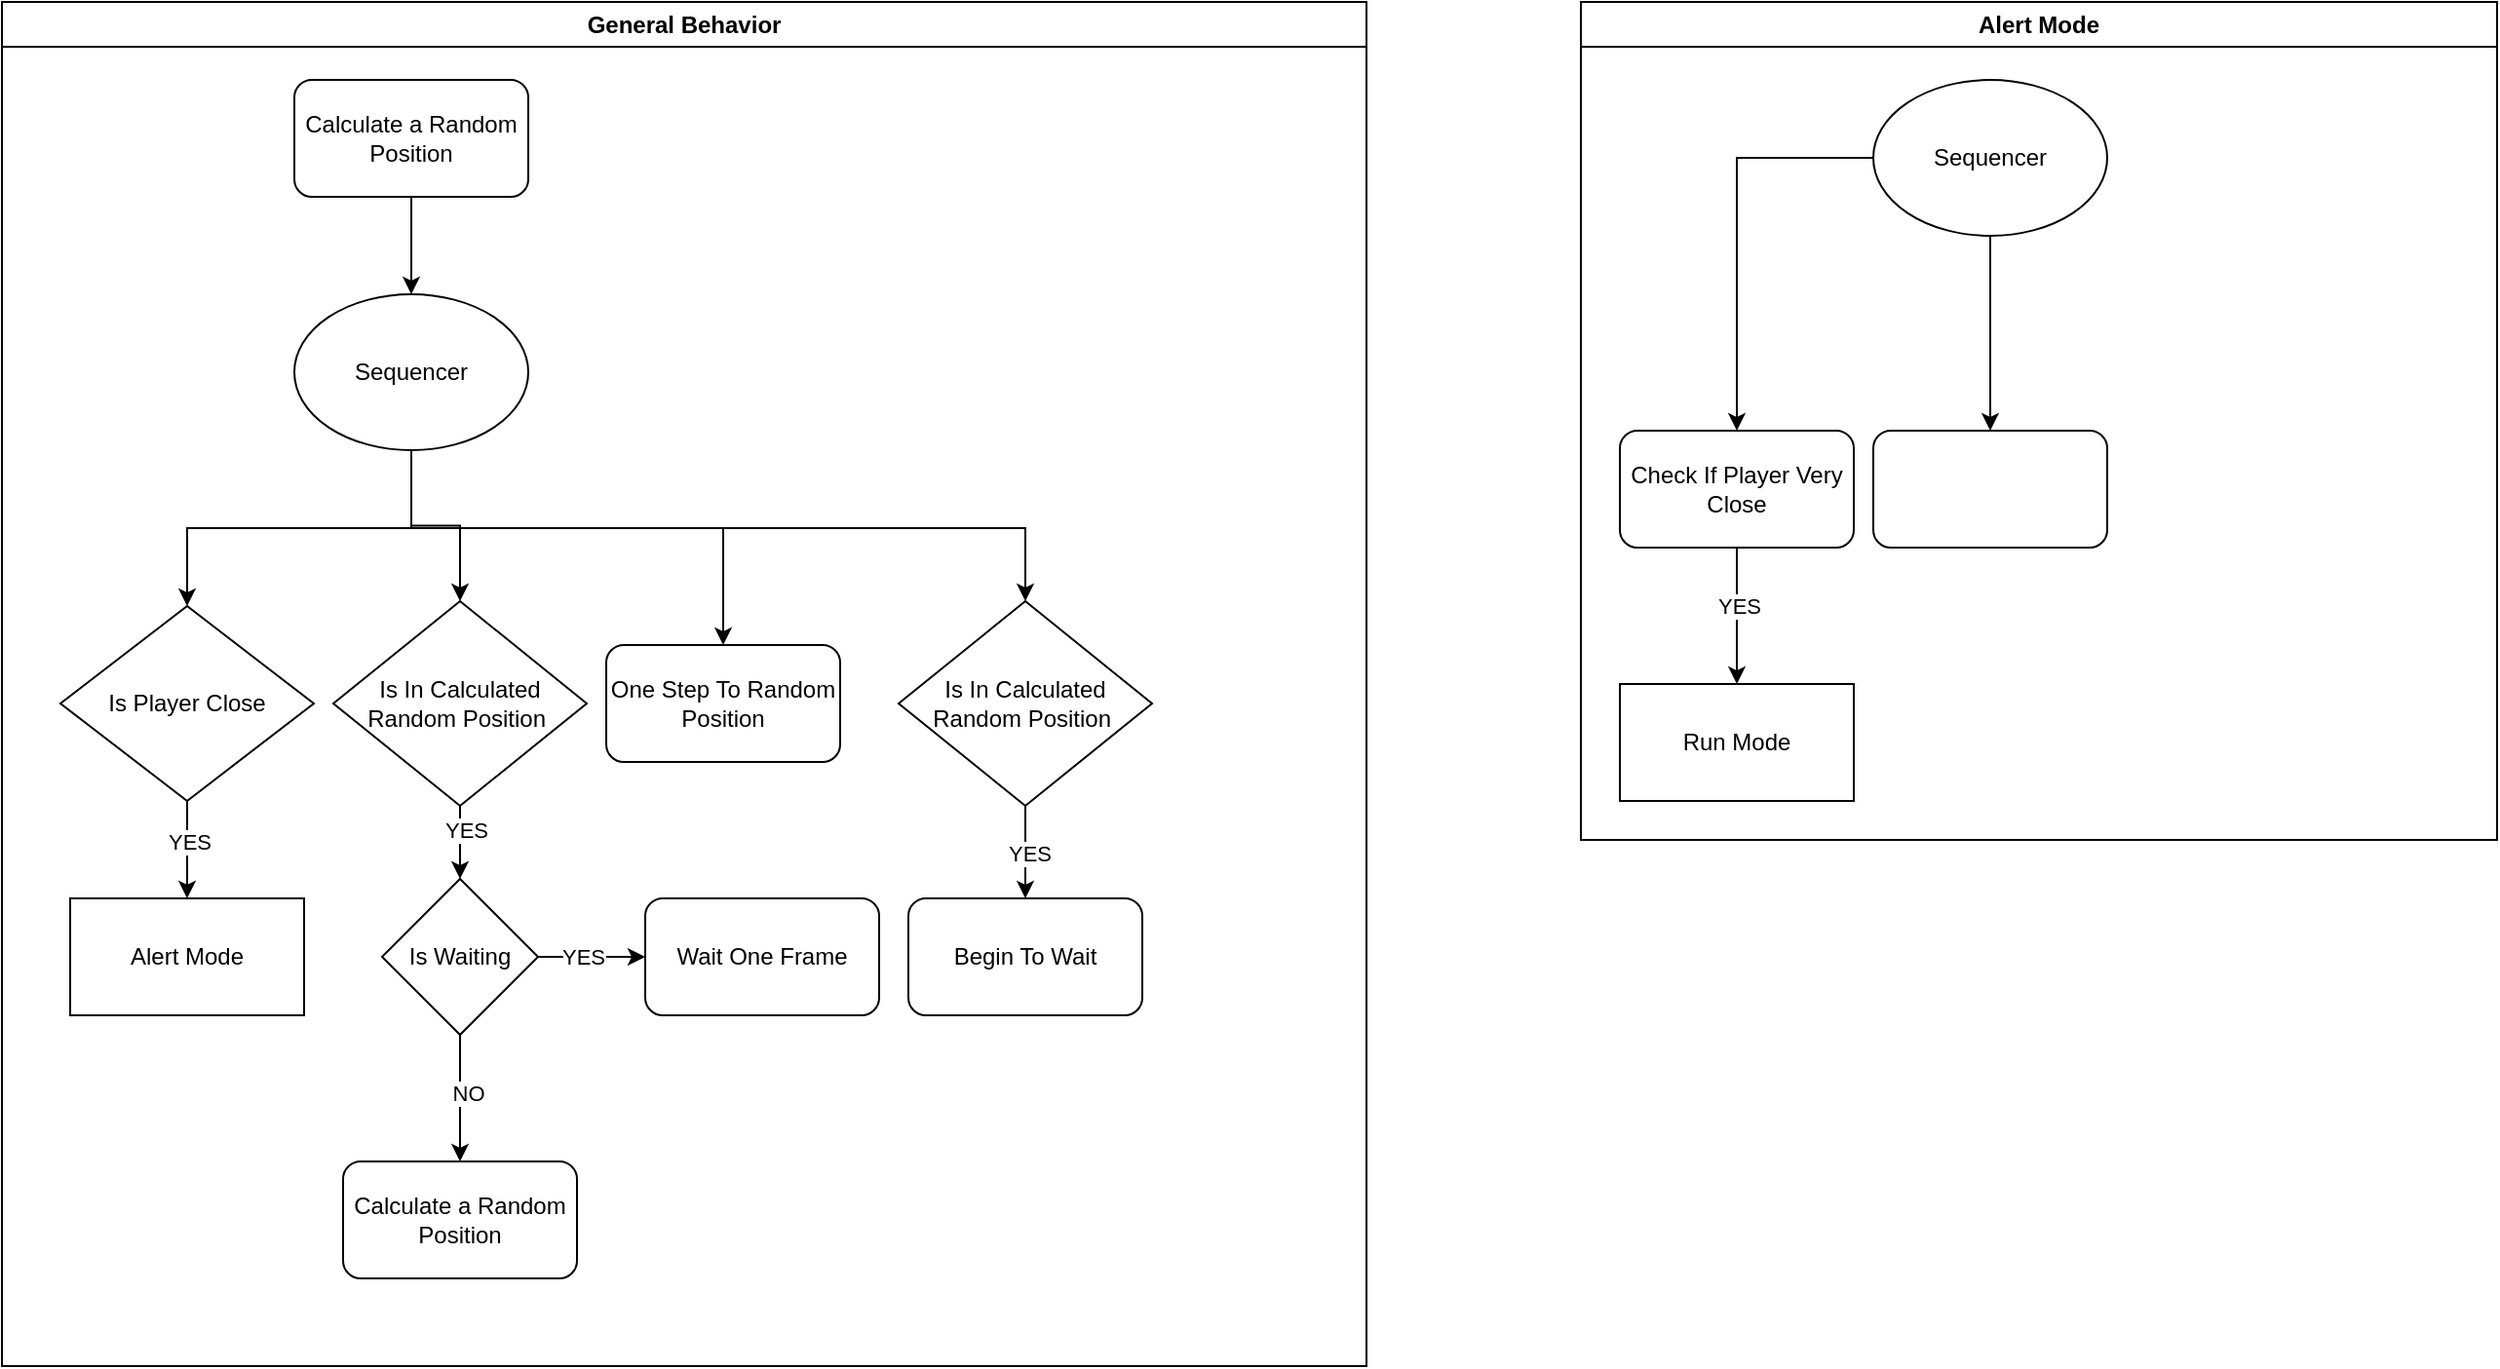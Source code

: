 <mxfile version="21.6.5" type="device">
  <diagram id="C5RBs43oDa-KdzZeNtuy" name="Page-1">
    <mxGraphModel dx="2901" dy="756" grid="1" gridSize="10" guides="1" tooltips="1" connect="1" arrows="1" fold="1" page="1" pageScale="1" pageWidth="827" pageHeight="1169" math="0" shadow="0">
      <root>
        <mxCell id="WIyWlLk6GJQsqaUBKTNV-0" />
        <mxCell id="WIyWlLk6GJQsqaUBKTNV-1" parent="WIyWlLk6GJQsqaUBKTNV-0" />
        <mxCell id="Wj-aPVbo4LLmOf4uWdjf-8" value="General Behavior" style="swimlane;whiteSpace=wrap;html=1;" parent="WIyWlLk6GJQsqaUBKTNV-1" vertex="1">
          <mxGeometry x="-550" y="20" width="700" height="700" as="geometry">
            <mxRectangle x="190" y="40" width="140" height="30" as="alternateBounds" />
          </mxGeometry>
        </mxCell>
        <mxCell id="Wj-aPVbo4LLmOf4uWdjf-1" value="Is Player Close" style="rounded=0;whiteSpace=wrap;html=1;shape=rhombus;perimeter=rhombusPerimeter;" parent="Wj-aPVbo4LLmOf4uWdjf-8" vertex="1">
          <mxGeometry x="30" y="310" width="130" height="100" as="geometry" />
        </mxCell>
        <mxCell id="Wj-aPVbo4LLmOf4uWdjf-2" style="edgeStyle=orthogonalEdgeStyle;rounded=0;orthogonalLoop=1;jettySize=auto;html=1;entryX=0.5;entryY=0;entryDx=0;entryDy=0;" parent="Wj-aPVbo4LLmOf4uWdjf-8" source="Wj-aPVbo4LLmOf4uWdjf-9" target="Wj-aPVbo4LLmOf4uWdjf-1" edge="1">
          <mxGeometry relative="1" as="geometry">
            <mxPoint x="160" y="170" as="sourcePoint" />
          </mxGeometry>
        </mxCell>
        <mxCell id="Wj-aPVbo4LLmOf4uWdjf-6" value="Alert Mode" style="rounded=0;whiteSpace=wrap;html=1;" parent="Wj-aPVbo4LLmOf4uWdjf-8" vertex="1">
          <mxGeometry x="35" y="460" width="120" height="60" as="geometry" />
        </mxCell>
        <mxCell id="Wj-aPVbo4LLmOf4uWdjf-3" style="edgeStyle=orthogonalEdgeStyle;rounded=0;orthogonalLoop=1;jettySize=auto;html=1;entryX=0.5;entryY=0;entryDx=0;entryDy=0;" parent="Wj-aPVbo4LLmOf4uWdjf-8" source="Wj-aPVbo4LLmOf4uWdjf-1" target="Wj-aPVbo4LLmOf4uWdjf-6" edge="1">
          <mxGeometry relative="1" as="geometry">
            <mxPoint x="40" y="500" as="targetPoint" />
          </mxGeometry>
        </mxCell>
        <mxCell id="Wj-aPVbo4LLmOf4uWdjf-4" value="YES" style="edgeLabel;html=1;align=center;verticalAlign=middle;resizable=0;points=[];" parent="Wj-aPVbo4LLmOf4uWdjf-3" vertex="1" connectable="0">
          <mxGeometry x="-0.157" y="1" relative="1" as="geometry">
            <mxPoint as="offset" />
          </mxGeometry>
        </mxCell>
        <mxCell id="Wj-aPVbo4LLmOf4uWdjf-27" style="edgeStyle=orthogonalEdgeStyle;rounded=0;orthogonalLoop=1;jettySize=auto;html=1;entryX=0.5;entryY=0;entryDx=0;entryDy=0;exitX=0.5;exitY=1;exitDx=0;exitDy=0;" parent="Wj-aPVbo4LLmOf4uWdjf-8" source="Wj-aPVbo4LLmOf4uWdjf-9" target="Wj-aPVbo4LLmOf4uWdjf-25" edge="1">
          <mxGeometry relative="1" as="geometry">
            <Array as="points">
              <mxPoint x="210" y="270" />
              <mxPoint x="370" y="270" />
            </Array>
          </mxGeometry>
        </mxCell>
        <mxCell id="Wj-aPVbo4LLmOf4uWdjf-33" style="edgeStyle=orthogonalEdgeStyle;rounded=0;orthogonalLoop=1;jettySize=auto;html=1;entryX=0.5;entryY=0;entryDx=0;entryDy=0;" parent="Wj-aPVbo4LLmOf4uWdjf-8" source="Wj-aPVbo4LLmOf4uWdjf-9" target="Wj-aPVbo4LLmOf4uWdjf-30" edge="1">
          <mxGeometry relative="1" as="geometry" />
        </mxCell>
        <mxCell id="Wj-aPVbo4LLmOf4uWdjf-51" style="edgeStyle=orthogonalEdgeStyle;rounded=0;orthogonalLoop=1;jettySize=auto;html=1;entryX=0.5;entryY=0;entryDx=0;entryDy=0;exitX=0.5;exitY=1;exitDx=0;exitDy=0;" parent="Wj-aPVbo4LLmOf4uWdjf-8" source="Wj-aPVbo4LLmOf4uWdjf-9" target="Wj-aPVbo4LLmOf4uWdjf-50" edge="1">
          <mxGeometry relative="1" as="geometry">
            <Array as="points">
              <mxPoint x="210" y="270" />
              <mxPoint x="525" y="270" />
            </Array>
          </mxGeometry>
        </mxCell>
        <mxCell id="Wj-aPVbo4LLmOf4uWdjf-9" value="Sequencer" style="ellipse;whiteSpace=wrap;html=1;" parent="Wj-aPVbo4LLmOf4uWdjf-8" vertex="1">
          <mxGeometry x="150" y="150" width="120" height="80" as="geometry" />
        </mxCell>
        <mxCell id="Wj-aPVbo4LLmOf4uWdjf-23" value="Calculate a Random Position" style="rounded=1;whiteSpace=wrap;html=1;" parent="Wj-aPVbo4LLmOf4uWdjf-8" vertex="1">
          <mxGeometry x="175" y="595" width="120" height="60" as="geometry" />
        </mxCell>
        <mxCell id="Wj-aPVbo4LLmOf4uWdjf-25" value="One Step To Random Position" style="rounded=1;whiteSpace=wrap;html=1;" parent="Wj-aPVbo4LLmOf4uWdjf-8" vertex="1">
          <mxGeometry x="310" y="330" width="120" height="60" as="geometry" />
        </mxCell>
        <mxCell id="Wj-aPVbo4LLmOf4uWdjf-28" value="Wait One Frame" style="rounded=1;whiteSpace=wrap;html=1;" parent="Wj-aPVbo4LLmOf4uWdjf-8" vertex="1">
          <mxGeometry x="330" y="460" width="120" height="60" as="geometry" />
        </mxCell>
        <mxCell id="Wj-aPVbo4LLmOf4uWdjf-30" value="Is In Calculated Random Position&amp;nbsp;" style="rhombus;whiteSpace=wrap;html=1;" parent="Wj-aPVbo4LLmOf4uWdjf-8" vertex="1">
          <mxGeometry x="170" y="307.5" width="130" height="105" as="geometry" />
        </mxCell>
        <mxCell id="Wj-aPVbo4LLmOf4uWdjf-35" value="" style="edgeStyle=orthogonalEdgeStyle;rounded=0;orthogonalLoop=1;jettySize=auto;html=1;entryX=0.5;entryY=0;entryDx=0;entryDy=0;" parent="Wj-aPVbo4LLmOf4uWdjf-8" source="Wj-aPVbo4LLmOf4uWdjf-30" target="Wj-aPVbo4LLmOf4uWdjf-37" edge="1">
          <mxGeometry relative="1" as="geometry">
            <mxPoint x="-315" y="635" as="targetPoint" />
            <mxPoint x="-315" y="455" as="sourcePoint" />
          </mxGeometry>
        </mxCell>
        <mxCell id="Wj-aPVbo4LLmOf4uWdjf-36" value="YES" style="edgeLabel;html=1;align=center;verticalAlign=middle;resizable=0;points=[];" parent="Wj-aPVbo4LLmOf4uWdjf-35" vertex="1" connectable="0">
          <mxGeometry x="-0.405" y="3" relative="1" as="geometry">
            <mxPoint as="offset" />
          </mxGeometry>
        </mxCell>
        <mxCell id="Wj-aPVbo4LLmOf4uWdjf-46" style="edgeStyle=orthogonalEdgeStyle;rounded=0;orthogonalLoop=1;jettySize=auto;html=1;entryX=0;entryY=0.5;entryDx=0;entryDy=0;" parent="Wj-aPVbo4LLmOf4uWdjf-8" source="Wj-aPVbo4LLmOf4uWdjf-37" target="Wj-aPVbo4LLmOf4uWdjf-28" edge="1">
          <mxGeometry relative="1" as="geometry" />
        </mxCell>
        <mxCell id="Wj-aPVbo4LLmOf4uWdjf-47" value="YES" style="edgeLabel;html=1;align=center;verticalAlign=middle;resizable=0;points=[];" parent="Wj-aPVbo4LLmOf4uWdjf-46" vertex="1" connectable="0">
          <mxGeometry x="-0.176" relative="1" as="geometry">
            <mxPoint as="offset" />
          </mxGeometry>
        </mxCell>
        <mxCell id="Wj-aPVbo4LLmOf4uWdjf-37" value="Is Waiting" style="rhombus;whiteSpace=wrap;html=1;" parent="Wj-aPVbo4LLmOf4uWdjf-8" vertex="1">
          <mxGeometry x="195" y="450" width="80" height="80" as="geometry" />
        </mxCell>
        <mxCell id="Wj-aPVbo4LLmOf4uWdjf-43" value="" style="edgeStyle=orthogonalEdgeStyle;rounded=0;orthogonalLoop=1;jettySize=auto;html=1;entryX=0.5;entryY=0;entryDx=0;entryDy=0;" parent="Wj-aPVbo4LLmOf4uWdjf-8" source="Wj-aPVbo4LLmOf4uWdjf-37" target="Wj-aPVbo4LLmOf4uWdjf-23" edge="1">
          <mxGeometry relative="1" as="geometry">
            <mxPoint x="235" y="585" as="targetPoint" />
            <mxPoint x="-315" y="570" as="sourcePoint" />
          </mxGeometry>
        </mxCell>
        <mxCell id="Wj-aPVbo4LLmOf4uWdjf-44" value="NO" style="edgeLabel;html=1;align=center;verticalAlign=middle;resizable=0;points=[];" parent="Wj-aPVbo4LLmOf4uWdjf-43" vertex="1" connectable="0">
          <mxGeometry x="-0.077" y="4" relative="1" as="geometry">
            <mxPoint as="offset" />
          </mxGeometry>
        </mxCell>
        <mxCell id="Wj-aPVbo4LLmOf4uWdjf-49" style="edgeStyle=orthogonalEdgeStyle;rounded=0;orthogonalLoop=1;jettySize=auto;html=1;entryX=0.5;entryY=0;entryDx=0;entryDy=0;" parent="Wj-aPVbo4LLmOf4uWdjf-8" source="Wj-aPVbo4LLmOf4uWdjf-48" target="Wj-aPVbo4LLmOf4uWdjf-9" edge="1">
          <mxGeometry relative="1" as="geometry" />
        </mxCell>
        <mxCell id="Wj-aPVbo4LLmOf4uWdjf-48" value="Calculate a Random Position" style="rounded=1;whiteSpace=wrap;html=1;" parent="Wj-aPVbo4LLmOf4uWdjf-8" vertex="1">
          <mxGeometry x="150" y="40" width="120" height="60" as="geometry" />
        </mxCell>
        <mxCell id="Wj-aPVbo4LLmOf4uWdjf-52" style="edgeStyle=orthogonalEdgeStyle;rounded=0;orthogonalLoop=1;jettySize=auto;html=1;entryX=0.5;entryY=0;entryDx=0;entryDy=0;" parent="Wj-aPVbo4LLmOf4uWdjf-8" source="Wj-aPVbo4LLmOf4uWdjf-50" target="Wj-aPVbo4LLmOf4uWdjf-53" edge="1">
          <mxGeometry relative="1" as="geometry">
            <mxPoint x="525" y="460" as="targetPoint" />
          </mxGeometry>
        </mxCell>
        <mxCell id="Wj-aPVbo4LLmOf4uWdjf-54" value="YES" style="edgeLabel;html=1;align=center;verticalAlign=middle;resizable=0;points=[];" parent="Wj-aPVbo4LLmOf4uWdjf-52" vertex="1" connectable="0">
          <mxGeometry x="0.032" y="2" relative="1" as="geometry">
            <mxPoint as="offset" />
          </mxGeometry>
        </mxCell>
        <mxCell id="Wj-aPVbo4LLmOf4uWdjf-50" value="Is In Calculated Random Position&amp;nbsp;" style="rhombus;whiteSpace=wrap;html=1;" parent="Wj-aPVbo4LLmOf4uWdjf-8" vertex="1">
          <mxGeometry x="460" y="307.5" width="130" height="105" as="geometry" />
        </mxCell>
        <mxCell id="Wj-aPVbo4LLmOf4uWdjf-53" value="Begin To Wait" style="rounded=1;whiteSpace=wrap;html=1;" parent="Wj-aPVbo4LLmOf4uWdjf-8" vertex="1">
          <mxGeometry x="465" y="460" width="120" height="60" as="geometry" />
        </mxCell>
        <mxCell id="Wj-aPVbo4LLmOf4uWdjf-10" value="Alert Mode" style="swimlane;whiteSpace=wrap;html=1;" parent="WIyWlLk6GJQsqaUBKTNV-1" vertex="1">
          <mxGeometry x="260" y="20" width="470" height="430" as="geometry">
            <mxRectangle x="190" y="40" width="140" height="30" as="alternateBounds" />
          </mxGeometry>
        </mxCell>
        <mxCell id="Wj-aPVbo4LLmOf4uWdjf-11" value="Check If Player Very Close" style="rounded=1;whiteSpace=wrap;html=1;" parent="Wj-aPVbo4LLmOf4uWdjf-10" vertex="1">
          <mxGeometry x="20" y="220" width="120" height="60" as="geometry" />
        </mxCell>
        <mxCell id="Wj-aPVbo4LLmOf4uWdjf-12" style="edgeStyle=orthogonalEdgeStyle;rounded=0;orthogonalLoop=1;jettySize=auto;html=1;entryX=0.5;entryY=0;entryDx=0;entryDy=0;" parent="Wj-aPVbo4LLmOf4uWdjf-10" source="Wj-aPVbo4LLmOf4uWdjf-16" target="Wj-aPVbo4LLmOf4uWdjf-11" edge="1">
          <mxGeometry relative="1" as="geometry">
            <mxPoint x="160" y="60" as="sourcePoint" />
          </mxGeometry>
        </mxCell>
        <mxCell id="Wj-aPVbo4LLmOf4uWdjf-13" value="Run Mode" style="rounded=0;whiteSpace=wrap;html=1;" parent="Wj-aPVbo4LLmOf4uWdjf-10" vertex="1">
          <mxGeometry x="20" y="350" width="120" height="60" as="geometry" />
        </mxCell>
        <mxCell id="Wj-aPVbo4LLmOf4uWdjf-14" style="edgeStyle=orthogonalEdgeStyle;rounded=0;orthogonalLoop=1;jettySize=auto;html=1;entryX=0.5;entryY=0;entryDx=0;entryDy=0;" parent="Wj-aPVbo4LLmOf4uWdjf-10" source="Wj-aPVbo4LLmOf4uWdjf-11" target="Wj-aPVbo4LLmOf4uWdjf-13" edge="1">
          <mxGeometry relative="1" as="geometry">
            <mxPoint x="40" y="390" as="targetPoint" />
          </mxGeometry>
        </mxCell>
        <mxCell id="Wj-aPVbo4LLmOf4uWdjf-15" value="YES" style="edgeLabel;html=1;align=center;verticalAlign=middle;resizable=0;points=[];" parent="Wj-aPVbo4LLmOf4uWdjf-14" vertex="1" connectable="0">
          <mxGeometry x="-0.157" y="1" relative="1" as="geometry">
            <mxPoint as="offset" />
          </mxGeometry>
        </mxCell>
        <mxCell id="Wj-aPVbo4LLmOf4uWdjf-19" value="" style="edgeStyle=orthogonalEdgeStyle;rounded=0;orthogonalLoop=1;jettySize=auto;html=1;entryX=0.5;entryY=0;entryDx=0;entryDy=0;" parent="Wj-aPVbo4LLmOf4uWdjf-10" source="Wj-aPVbo4LLmOf4uWdjf-16" target="Wj-aPVbo4LLmOf4uWdjf-20" edge="1">
          <mxGeometry relative="1" as="geometry">
            <mxPoint x="210" y="200" as="targetPoint" />
          </mxGeometry>
        </mxCell>
        <mxCell id="Wj-aPVbo4LLmOf4uWdjf-16" value="Sequencer" style="ellipse;whiteSpace=wrap;html=1;" parent="Wj-aPVbo4LLmOf4uWdjf-10" vertex="1">
          <mxGeometry x="150" y="40" width="120" height="80" as="geometry" />
        </mxCell>
        <mxCell id="Wj-aPVbo4LLmOf4uWdjf-20" value="" style="rounded=1;whiteSpace=wrap;html=1;" parent="Wj-aPVbo4LLmOf4uWdjf-10" vertex="1">
          <mxGeometry x="150" y="220" width="120" height="60" as="geometry" />
        </mxCell>
      </root>
    </mxGraphModel>
  </diagram>
</mxfile>
